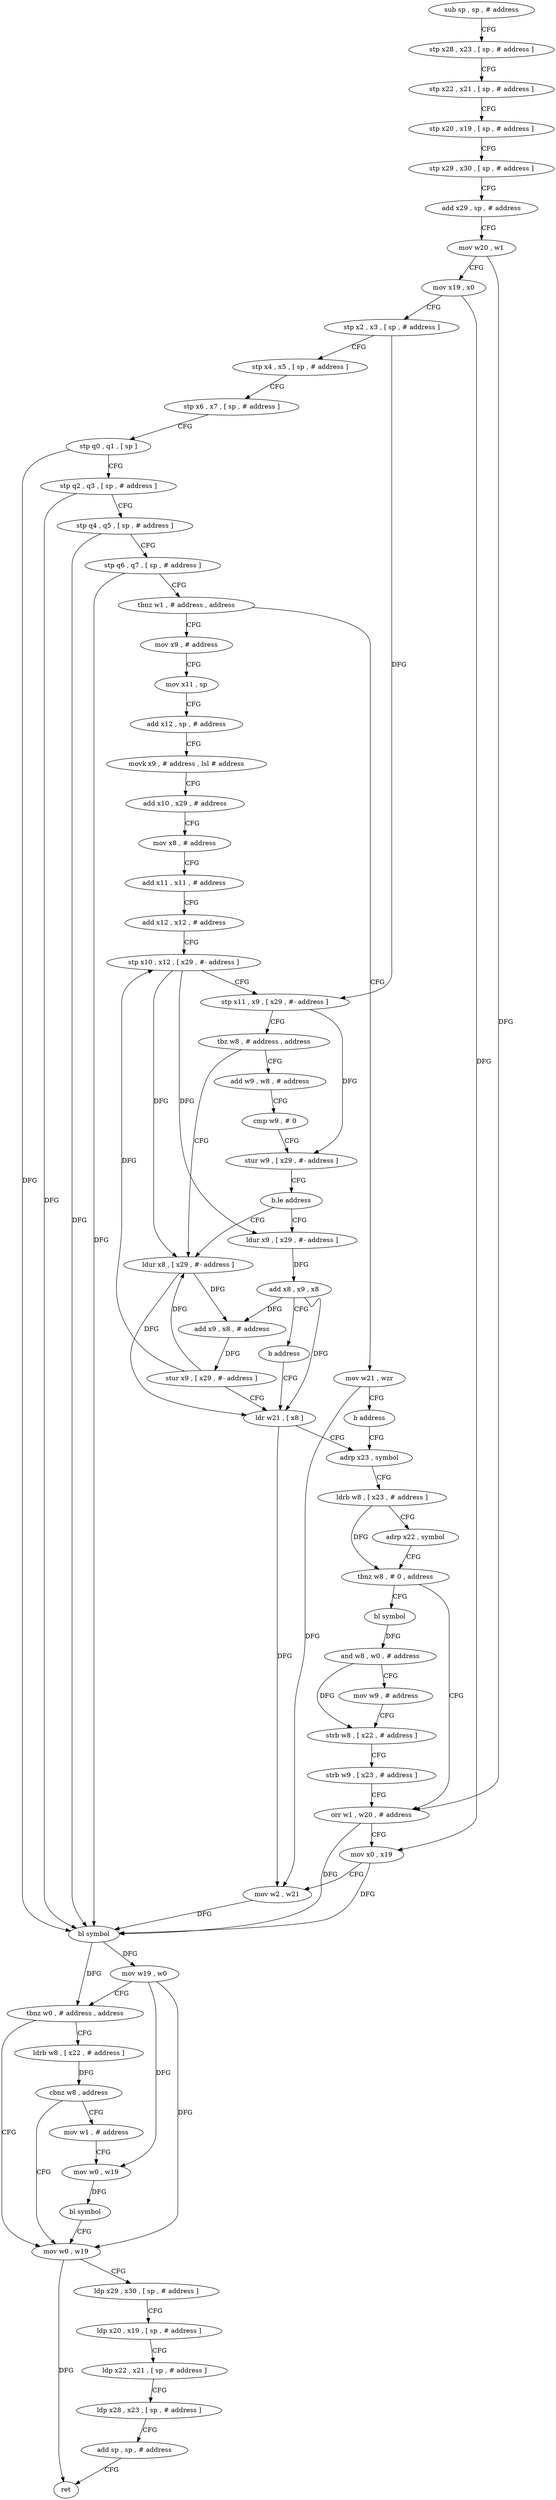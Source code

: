 digraph "func" {
"4215192" [label = "sub sp , sp , # address" ]
"4215196" [label = "stp x28 , x23 , [ sp , # address ]" ]
"4215200" [label = "stp x22 , x21 , [ sp , # address ]" ]
"4215204" [label = "stp x20 , x19 , [ sp , # address ]" ]
"4215208" [label = "stp x29 , x30 , [ sp , # address ]" ]
"4215212" [label = "add x29 , sp , # address" ]
"4215216" [label = "mov w20 , w1" ]
"4215220" [label = "mov x19 , x0" ]
"4215224" [label = "stp x2 , x3 , [ sp , # address ]" ]
"4215228" [label = "stp x4 , x5 , [ sp , # address ]" ]
"4215232" [label = "stp x6 , x7 , [ sp , # address ]" ]
"4215236" [label = "stp q0 , q1 , [ sp ]" ]
"4215240" [label = "stp q2 , q3 , [ sp , # address ]" ]
"4215244" [label = "stp q4 , q5 , [ sp , # address ]" ]
"4215248" [label = "stp q6 , q7 , [ sp , # address ]" ]
"4215252" [label = "tbnz w1 , # address , address" ]
"4215264" [label = "mov x9 , # address" ]
"4215256" [label = "mov w21 , wzr" ]
"4215268" [label = "mov x11 , sp" ]
"4215272" [label = "add x12 , sp , # address" ]
"4215276" [label = "movk x9 , # address , lsl # address" ]
"4215280" [label = "add x10 , x29 , # address" ]
"4215284" [label = "mov x8 , # address" ]
"4215288" [label = "add x11 , x11 , # address" ]
"4215292" [label = "add x12 , x12 , # address" ]
"4215296" [label = "stp x10 , x12 , [ x29 , #- address ]" ]
"4215300" [label = "stp x11 , x9 , [ x29 , #- address ]" ]
"4215304" [label = "tbz w8 , # address , address" ]
"4215324" [label = "ldur x8 , [ x29 , #- address ]" ]
"4215308" [label = "add w9 , w8 , # address" ]
"4215260" [label = "b address" ]
"4215340" [label = "adrp x23 , symbol" ]
"4215328" [label = "add x9 , x8 , # address" ]
"4215332" [label = "stur x9 , [ x29 , #- address ]" ]
"4215336" [label = "ldr w21 , [ x8 ]" ]
"4215312" [label = "cmp w9 , # 0" ]
"4215316" [label = "stur w9 , [ x29 , #- address ]" ]
"4215320" [label = "b.le address" ]
"4215448" [label = "ldur x9 , [ x29 , #- address ]" ]
"4215344" [label = "ldrb w8 , [ x23 , # address ]" ]
"4215348" [label = "adrp x22 , symbol" ]
"4215352" [label = "tbnz w8 , # 0 , address" ]
"4215376" [label = "orr w1 , w20 , # address" ]
"4215356" [label = "bl symbol" ]
"4215380" [label = "mov x0 , x19" ]
"4215384" [label = "mov w2 , w21" ]
"4215388" [label = "bl symbol" ]
"4215392" [label = "mov w19 , w0" ]
"4215396" [label = "tbnz w0 , # address , address" ]
"4215420" [label = "mov w0 , w19" ]
"4215400" [label = "ldrb w8 , [ x22 , # address ]" ]
"4215360" [label = "and w8 , w0 , # address" ]
"4215364" [label = "mov w9 , # address" ]
"4215368" [label = "strb w8 , [ x22 , # address ]" ]
"4215372" [label = "strb w9 , [ x23 , # address ]" ]
"4215452" [label = "add x8 , x9 , x8" ]
"4215456" [label = "b address" ]
"4215424" [label = "ldp x29 , x30 , [ sp , # address ]" ]
"4215428" [label = "ldp x20 , x19 , [ sp , # address ]" ]
"4215432" [label = "ldp x22 , x21 , [ sp , # address ]" ]
"4215436" [label = "ldp x28 , x23 , [ sp , # address ]" ]
"4215440" [label = "add sp , sp , # address" ]
"4215444" [label = "ret" ]
"4215404" [label = "cbnz w8 , address" ]
"4215408" [label = "mov w1 , # address" ]
"4215412" [label = "mov w0 , w19" ]
"4215416" [label = "bl symbol" ]
"4215192" -> "4215196" [ label = "CFG" ]
"4215196" -> "4215200" [ label = "CFG" ]
"4215200" -> "4215204" [ label = "CFG" ]
"4215204" -> "4215208" [ label = "CFG" ]
"4215208" -> "4215212" [ label = "CFG" ]
"4215212" -> "4215216" [ label = "CFG" ]
"4215216" -> "4215220" [ label = "CFG" ]
"4215216" -> "4215376" [ label = "DFG" ]
"4215220" -> "4215224" [ label = "CFG" ]
"4215220" -> "4215380" [ label = "DFG" ]
"4215224" -> "4215228" [ label = "CFG" ]
"4215224" -> "4215300" [ label = "DFG" ]
"4215228" -> "4215232" [ label = "CFG" ]
"4215232" -> "4215236" [ label = "CFG" ]
"4215236" -> "4215240" [ label = "CFG" ]
"4215236" -> "4215388" [ label = "DFG" ]
"4215240" -> "4215244" [ label = "CFG" ]
"4215240" -> "4215388" [ label = "DFG" ]
"4215244" -> "4215248" [ label = "CFG" ]
"4215244" -> "4215388" [ label = "DFG" ]
"4215248" -> "4215252" [ label = "CFG" ]
"4215248" -> "4215388" [ label = "DFG" ]
"4215252" -> "4215264" [ label = "CFG" ]
"4215252" -> "4215256" [ label = "CFG" ]
"4215264" -> "4215268" [ label = "CFG" ]
"4215256" -> "4215260" [ label = "CFG" ]
"4215256" -> "4215384" [ label = "DFG" ]
"4215268" -> "4215272" [ label = "CFG" ]
"4215272" -> "4215276" [ label = "CFG" ]
"4215276" -> "4215280" [ label = "CFG" ]
"4215280" -> "4215284" [ label = "CFG" ]
"4215284" -> "4215288" [ label = "CFG" ]
"4215288" -> "4215292" [ label = "CFG" ]
"4215292" -> "4215296" [ label = "CFG" ]
"4215296" -> "4215300" [ label = "CFG" ]
"4215296" -> "4215324" [ label = "DFG" ]
"4215296" -> "4215448" [ label = "DFG" ]
"4215300" -> "4215304" [ label = "CFG" ]
"4215300" -> "4215316" [ label = "DFG" ]
"4215304" -> "4215324" [ label = "CFG" ]
"4215304" -> "4215308" [ label = "CFG" ]
"4215324" -> "4215328" [ label = "DFG" ]
"4215324" -> "4215336" [ label = "DFG" ]
"4215308" -> "4215312" [ label = "CFG" ]
"4215260" -> "4215340" [ label = "CFG" ]
"4215340" -> "4215344" [ label = "CFG" ]
"4215328" -> "4215332" [ label = "DFG" ]
"4215332" -> "4215336" [ label = "CFG" ]
"4215332" -> "4215296" [ label = "DFG" ]
"4215332" -> "4215324" [ label = "DFG" ]
"4215336" -> "4215340" [ label = "CFG" ]
"4215336" -> "4215384" [ label = "DFG" ]
"4215312" -> "4215316" [ label = "CFG" ]
"4215316" -> "4215320" [ label = "CFG" ]
"4215320" -> "4215448" [ label = "CFG" ]
"4215320" -> "4215324" [ label = "CFG" ]
"4215448" -> "4215452" [ label = "DFG" ]
"4215344" -> "4215348" [ label = "CFG" ]
"4215344" -> "4215352" [ label = "DFG" ]
"4215348" -> "4215352" [ label = "CFG" ]
"4215352" -> "4215376" [ label = "CFG" ]
"4215352" -> "4215356" [ label = "CFG" ]
"4215376" -> "4215380" [ label = "CFG" ]
"4215376" -> "4215388" [ label = "DFG" ]
"4215356" -> "4215360" [ label = "DFG" ]
"4215380" -> "4215384" [ label = "CFG" ]
"4215380" -> "4215388" [ label = "DFG" ]
"4215384" -> "4215388" [ label = "DFG" ]
"4215388" -> "4215392" [ label = "DFG" ]
"4215388" -> "4215396" [ label = "DFG" ]
"4215392" -> "4215396" [ label = "CFG" ]
"4215392" -> "4215420" [ label = "DFG" ]
"4215392" -> "4215412" [ label = "DFG" ]
"4215396" -> "4215420" [ label = "CFG" ]
"4215396" -> "4215400" [ label = "CFG" ]
"4215420" -> "4215424" [ label = "CFG" ]
"4215420" -> "4215444" [ label = "DFG" ]
"4215400" -> "4215404" [ label = "DFG" ]
"4215360" -> "4215364" [ label = "CFG" ]
"4215360" -> "4215368" [ label = "DFG" ]
"4215364" -> "4215368" [ label = "CFG" ]
"4215368" -> "4215372" [ label = "CFG" ]
"4215372" -> "4215376" [ label = "CFG" ]
"4215452" -> "4215456" [ label = "CFG" ]
"4215452" -> "4215328" [ label = "DFG" ]
"4215452" -> "4215336" [ label = "DFG" ]
"4215456" -> "4215336" [ label = "CFG" ]
"4215424" -> "4215428" [ label = "CFG" ]
"4215428" -> "4215432" [ label = "CFG" ]
"4215432" -> "4215436" [ label = "CFG" ]
"4215436" -> "4215440" [ label = "CFG" ]
"4215440" -> "4215444" [ label = "CFG" ]
"4215404" -> "4215420" [ label = "CFG" ]
"4215404" -> "4215408" [ label = "CFG" ]
"4215408" -> "4215412" [ label = "CFG" ]
"4215412" -> "4215416" [ label = "DFG" ]
"4215416" -> "4215420" [ label = "CFG" ]
}
